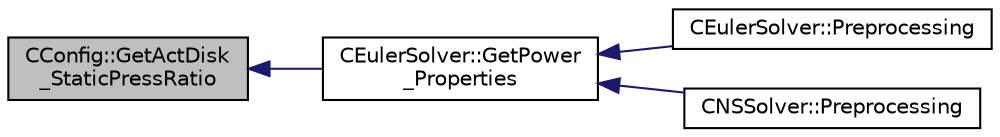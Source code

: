 digraph "CConfig::GetActDisk_StaticPressRatio"
{
  edge [fontname="Helvetica",fontsize="10",labelfontname="Helvetica",labelfontsize="10"];
  node [fontname="Helvetica",fontsize="10",shape=record];
  rankdir="LR";
  Node383 [label="CConfig::GetActDisk\l_StaticPressRatio",height=0.2,width=0.4,color="black", fillcolor="grey75", style="filled", fontcolor="black"];
  Node383 -> Node384 [dir="back",color="midnightblue",fontsize="10",style="solid",fontname="Helvetica"];
  Node384 [label="CEulerSolver::GetPower\l_Properties",height=0.2,width=0.4,color="black", fillcolor="white", style="filled",URL="$class_c_euler_solver.html#ad8b538a82e5a7a7e3903ec29954b1d07",tooltip="Compute the Fan face Mach number. "];
  Node384 -> Node385 [dir="back",color="midnightblue",fontsize="10",style="solid",fontname="Helvetica"];
  Node385 [label="CEulerSolver::Preprocessing",height=0.2,width=0.4,color="black", fillcolor="white", style="filled",URL="$class_c_euler_solver.html#a8b89e1bfce33284c2d8f5f00f82f3f3f",tooltip="Compute primitive variables and their gradients. "];
  Node384 -> Node386 [dir="back",color="midnightblue",fontsize="10",style="solid",fontname="Helvetica"];
  Node386 [label="CNSSolver::Preprocessing",height=0.2,width=0.4,color="black", fillcolor="white", style="filled",URL="$class_c_n_s_solver.html#a028c83d18cf8520dff2f9628d8a04e4b",tooltip="Restart residual and compute gradients. "];
}
